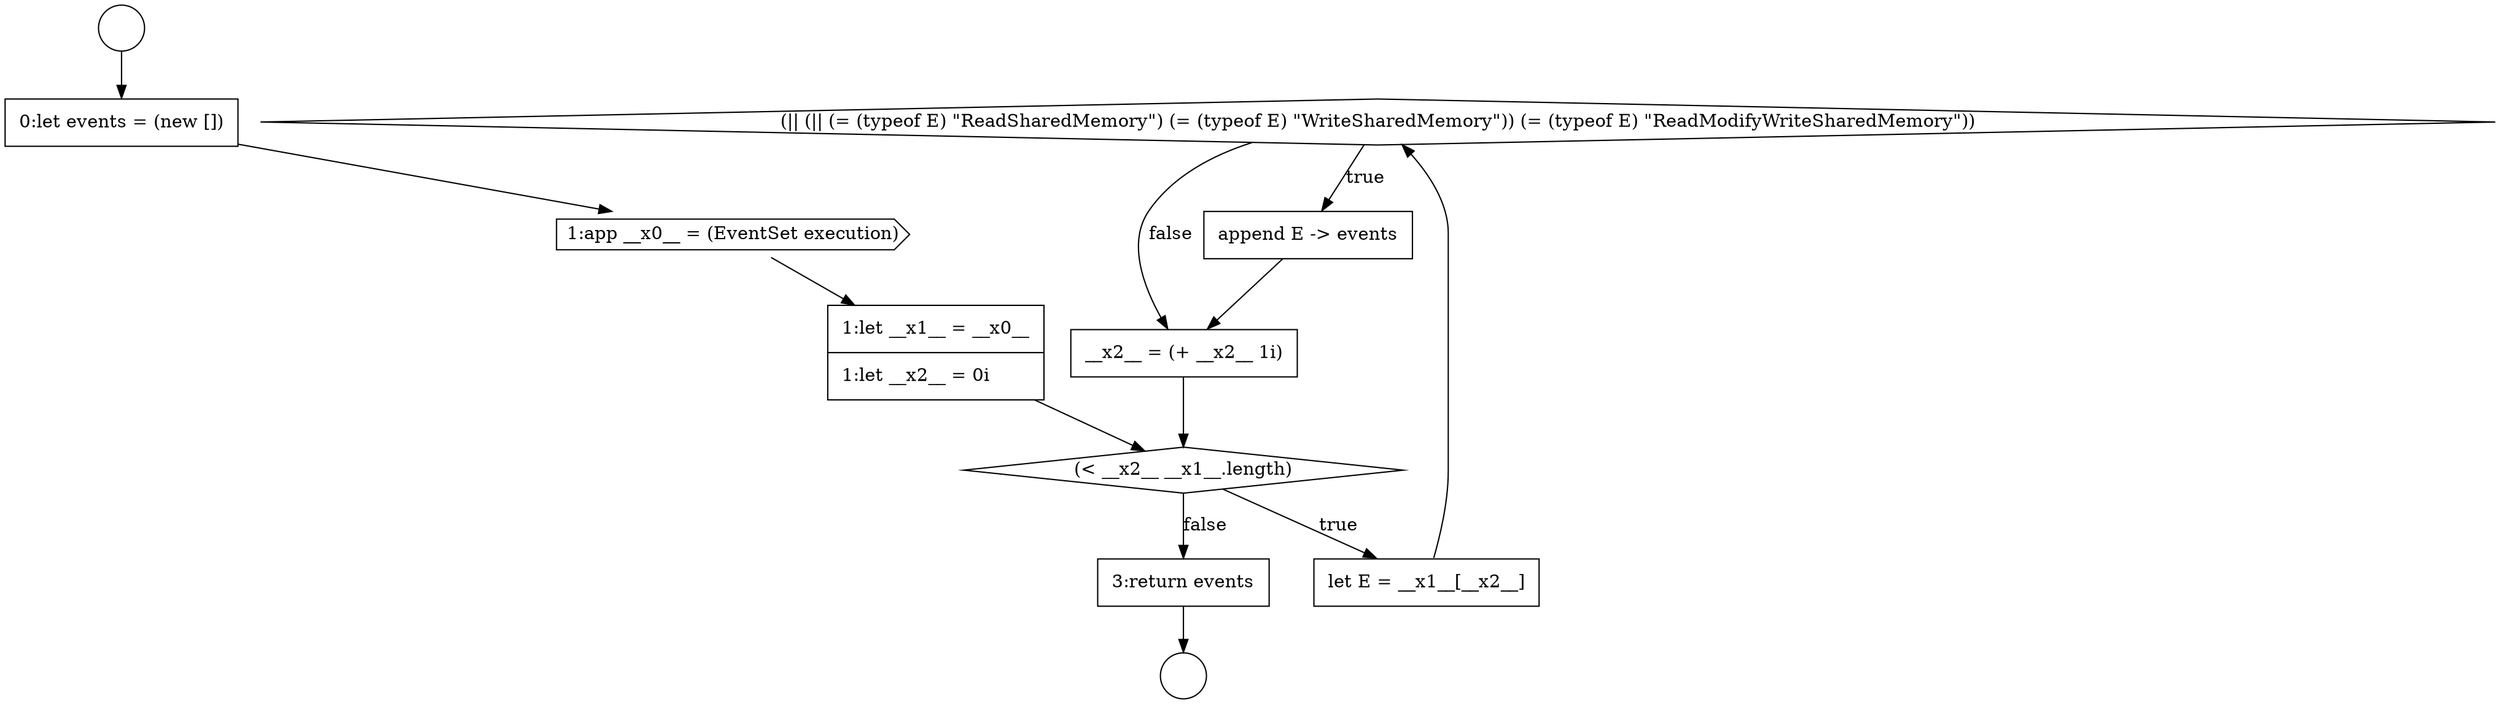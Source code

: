digraph {
  node16940 [shape=diamond, label=<<font color="black">(|| (|| (= (typeof E) &quot;ReadSharedMemory&quot;) (= (typeof E) &quot;WriteSharedMemory&quot;)) (= (typeof E) &quot;ReadModifyWriteSharedMemory&quot;))</font>> color="black" fillcolor="white" style=filled]
  node16933 [shape=circle label=" " color="black" fillcolor="white" style=filled]
  node16936 [shape=cds, label=<<font color="black">1:app __x0__ = (EventSet execution)</font>> color="black" fillcolor="white" style=filled]
  node16937 [shape=none, margin=0, label=<<font color="black">
    <table border="0" cellborder="1" cellspacing="0" cellpadding="10">
      <tr><td align="left">1:let __x1__ = __x0__</td></tr>
      <tr><td align="left">1:let __x2__ = 0i</td></tr>
    </table>
  </font>> color="black" fillcolor="white" style=filled]
  node16941 [shape=none, margin=0, label=<<font color="black">
    <table border="0" cellborder="1" cellspacing="0" cellpadding="10">
      <tr><td align="left">append E -&gt; events</td></tr>
    </table>
  </font>> color="black" fillcolor="white" style=filled]
  node16935 [shape=none, margin=0, label=<<font color="black">
    <table border="0" cellborder="1" cellspacing="0" cellpadding="10">
      <tr><td align="left">0:let events = (new [])</td></tr>
    </table>
  </font>> color="black" fillcolor="white" style=filled]
  node16938 [shape=diamond, label=<<font color="black">(&lt; __x2__ __x1__.length)</font>> color="black" fillcolor="white" style=filled]
  node16942 [shape=none, margin=0, label=<<font color="black">
    <table border="0" cellborder="1" cellspacing="0" cellpadding="10">
      <tr><td align="left">__x2__ = (+ __x2__ 1i)</td></tr>
    </table>
  </font>> color="black" fillcolor="white" style=filled]
  node16934 [shape=circle label=" " color="black" fillcolor="white" style=filled]
  node16943 [shape=none, margin=0, label=<<font color="black">
    <table border="0" cellborder="1" cellspacing="0" cellpadding="10">
      <tr><td align="left">3:return events</td></tr>
    </table>
  </font>> color="black" fillcolor="white" style=filled]
  node16939 [shape=none, margin=0, label=<<font color="black">
    <table border="0" cellborder="1" cellspacing="0" cellpadding="10">
      <tr><td align="left">let E = __x1__[__x2__]</td></tr>
    </table>
  </font>> color="black" fillcolor="white" style=filled]
  node16935 -> node16936 [ color="black"]
  node16942 -> node16938 [ color="black"]
  node16939 -> node16940 [ color="black"]
  node16943 -> node16934 [ color="black"]
  node16940 -> node16941 [label=<<font color="black">true</font>> color="black"]
  node16940 -> node16942 [label=<<font color="black">false</font>> color="black"]
  node16933 -> node16935 [ color="black"]
  node16937 -> node16938 [ color="black"]
  node16941 -> node16942 [ color="black"]
  node16936 -> node16937 [ color="black"]
  node16938 -> node16939 [label=<<font color="black">true</font>> color="black"]
  node16938 -> node16943 [label=<<font color="black">false</font>> color="black"]
}
